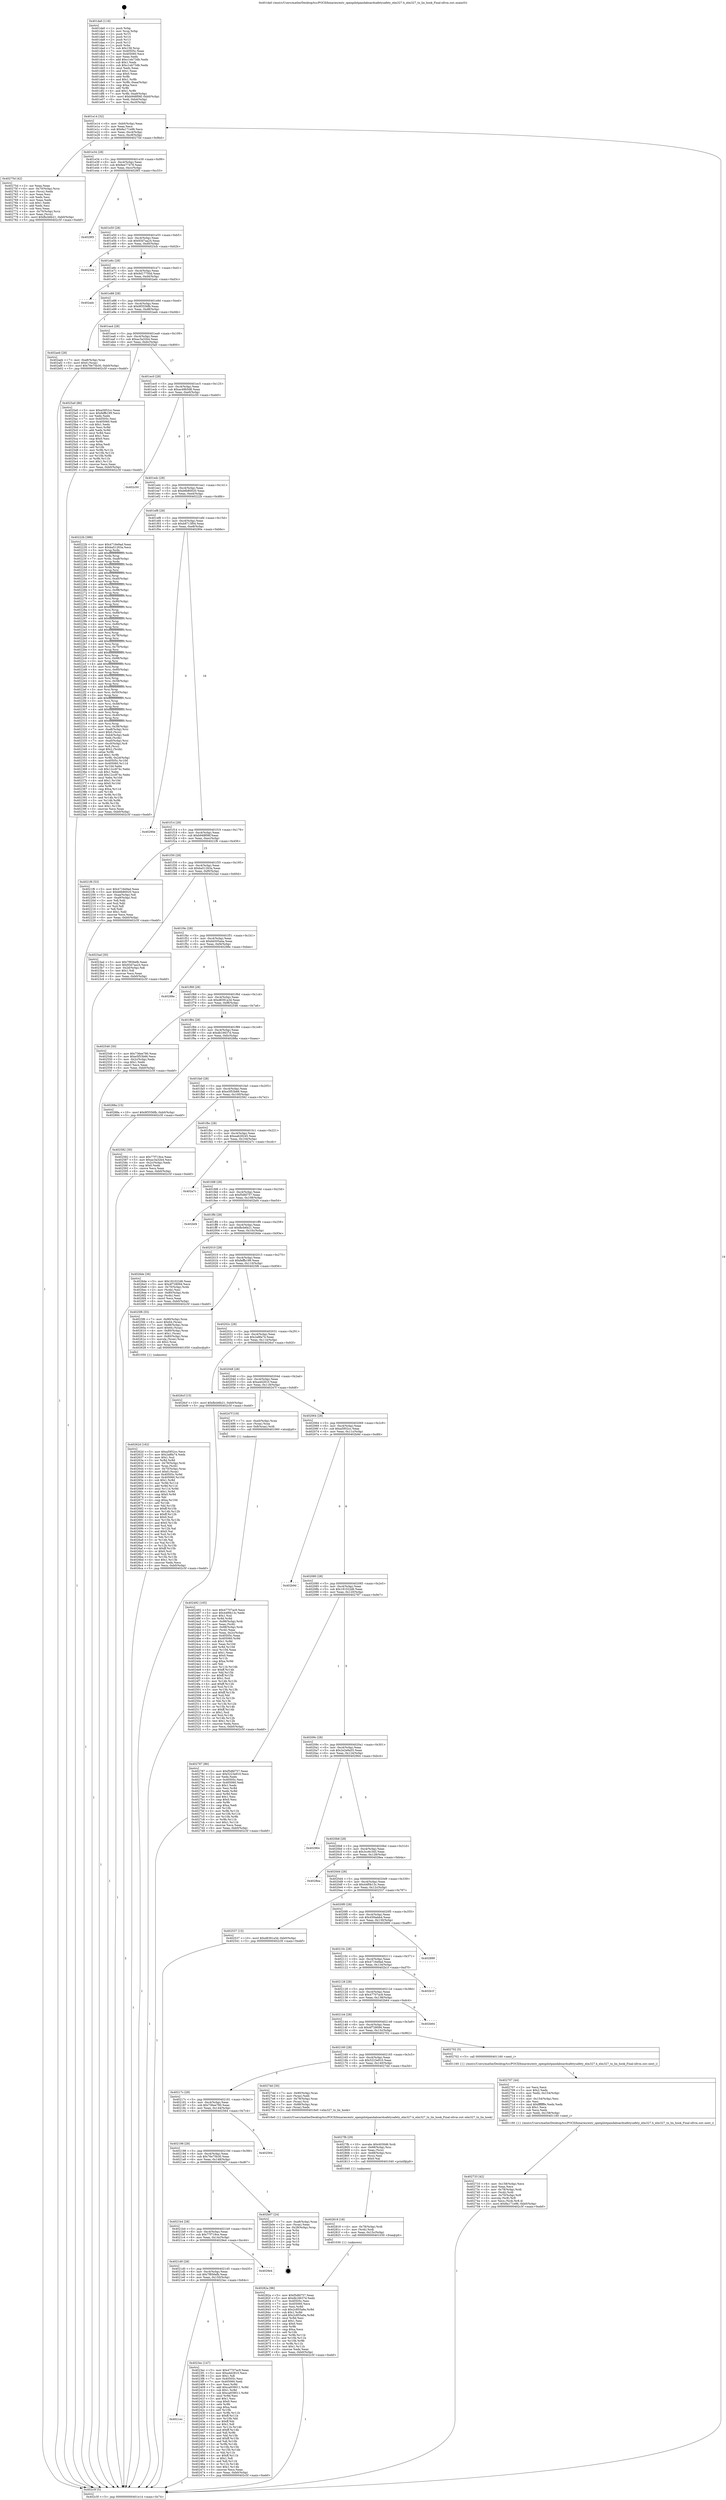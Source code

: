 digraph "0x401da0" {
  label = "0x401da0 (/mnt/c/Users/mathe/Desktop/tcc/POCII/binaries/extr_openpilotpandaboardsafetysafety_elm327.h_elm327_tx_lin_hook_Final-ollvm.out::main(0))"
  labelloc = "t"
  node[shape=record]

  Entry [label="",width=0.3,height=0.3,shape=circle,fillcolor=black,style=filled]
  "0x401e14" [label="{
     0x401e14 [32]\l
     | [instrs]\l
     &nbsp;&nbsp;0x401e14 \<+6\>: mov -0xb0(%rbp),%eax\l
     &nbsp;&nbsp;0x401e1a \<+2\>: mov %eax,%ecx\l
     &nbsp;&nbsp;0x401e1c \<+6\>: sub $0x8a171e96,%ecx\l
     &nbsp;&nbsp;0x401e22 \<+6\>: mov %eax,-0xc4(%rbp)\l
     &nbsp;&nbsp;0x401e28 \<+6\>: mov %ecx,-0xc8(%rbp)\l
     &nbsp;&nbsp;0x401e2e \<+6\>: je 000000000040275d \<main+0x9bd\>\l
  }"]
  "0x40275d" [label="{
     0x40275d [42]\l
     | [instrs]\l
     &nbsp;&nbsp;0x40275d \<+2\>: xor %eax,%eax\l
     &nbsp;&nbsp;0x40275f \<+4\>: mov -0x70(%rbp),%rcx\l
     &nbsp;&nbsp;0x402763 \<+2\>: mov (%rcx),%edx\l
     &nbsp;&nbsp;0x402765 \<+2\>: mov %eax,%esi\l
     &nbsp;&nbsp;0x402767 \<+2\>: sub %edx,%esi\l
     &nbsp;&nbsp;0x402769 \<+2\>: mov %eax,%edx\l
     &nbsp;&nbsp;0x40276b \<+3\>: sub $0x1,%edx\l
     &nbsp;&nbsp;0x40276e \<+2\>: add %edx,%esi\l
     &nbsp;&nbsp;0x402770 \<+2\>: sub %esi,%eax\l
     &nbsp;&nbsp;0x402772 \<+4\>: mov -0x70(%rbp),%rcx\l
     &nbsp;&nbsp;0x402776 \<+2\>: mov %eax,(%rcx)\l
     &nbsp;&nbsp;0x402778 \<+10\>: movl $0xfbcb6b21,-0xb0(%rbp)\l
     &nbsp;&nbsp;0x402782 \<+5\>: jmp 0000000000402c5f \<main+0xebf\>\l
  }"]
  "0x401e34" [label="{
     0x401e34 [28]\l
     | [instrs]\l
     &nbsp;&nbsp;0x401e34 \<+5\>: jmp 0000000000401e39 \<main+0x99\>\l
     &nbsp;&nbsp;0x401e39 \<+6\>: mov -0xc4(%rbp),%eax\l
     &nbsp;&nbsp;0x401e3f \<+5\>: sub $0x8ee77478,%eax\l
     &nbsp;&nbsp;0x401e44 \<+6\>: mov %eax,-0xcc(%rbp)\l
     &nbsp;&nbsp;0x401e4a \<+6\>: je 00000000004029f3 \<main+0xc53\>\l
  }"]
  Exit [label="",width=0.3,height=0.3,shape=circle,fillcolor=black,style=filled,peripheries=2]
  "0x4029f3" [label="{
     0x4029f3\l
  }", style=dashed]
  "0x401e50" [label="{
     0x401e50 [28]\l
     | [instrs]\l
     &nbsp;&nbsp;0x401e50 \<+5\>: jmp 0000000000401e55 \<main+0xb5\>\l
     &nbsp;&nbsp;0x401e55 \<+6\>: mov -0xc4(%rbp),%eax\l
     &nbsp;&nbsp;0x401e5b \<+5\>: sub $0x93d7aa24,%eax\l
     &nbsp;&nbsp;0x401e60 \<+6\>: mov %eax,-0xd0(%rbp)\l
     &nbsp;&nbsp;0x401e66 \<+6\>: je 00000000004023cb \<main+0x62b\>\l
  }"]
  "0x40282a" [label="{
     0x40282a [96]\l
     | [instrs]\l
     &nbsp;&nbsp;0x40282a \<+5\>: mov $0xf5dfd757,%eax\l
     &nbsp;&nbsp;0x40282f \<+5\>: mov $0xdb16637d,%edx\l
     &nbsp;&nbsp;0x402834 \<+7\>: mov 0x40505c,%esi\l
     &nbsp;&nbsp;0x40283b \<+7\>: mov 0x405060,%ecx\l
     &nbsp;&nbsp;0x402842 \<+3\>: mov %esi,%r8d\l
     &nbsp;&nbsp;0x402845 \<+7\>: sub $0x2c855a9a,%r8d\l
     &nbsp;&nbsp;0x40284c \<+4\>: sub $0x1,%r8d\l
     &nbsp;&nbsp;0x402850 \<+7\>: add $0x2c855a9a,%r8d\l
     &nbsp;&nbsp;0x402857 \<+4\>: imul %r8d,%esi\l
     &nbsp;&nbsp;0x40285b \<+3\>: and $0x1,%esi\l
     &nbsp;&nbsp;0x40285e \<+3\>: cmp $0x0,%esi\l
     &nbsp;&nbsp;0x402861 \<+4\>: sete %r9b\l
     &nbsp;&nbsp;0x402865 \<+3\>: cmp $0xa,%ecx\l
     &nbsp;&nbsp;0x402868 \<+4\>: setl %r10b\l
     &nbsp;&nbsp;0x40286c \<+3\>: mov %r9b,%r11b\l
     &nbsp;&nbsp;0x40286f \<+3\>: and %r10b,%r11b\l
     &nbsp;&nbsp;0x402872 \<+3\>: xor %r10b,%r9b\l
     &nbsp;&nbsp;0x402875 \<+3\>: or %r9b,%r11b\l
     &nbsp;&nbsp;0x402878 \<+4\>: test $0x1,%r11b\l
     &nbsp;&nbsp;0x40287c \<+3\>: cmovne %edx,%eax\l
     &nbsp;&nbsp;0x40287f \<+6\>: mov %eax,-0xb0(%rbp)\l
     &nbsp;&nbsp;0x402885 \<+5\>: jmp 0000000000402c5f \<main+0xebf\>\l
  }"]
  "0x4023cb" [label="{
     0x4023cb\l
  }", style=dashed]
  "0x401e6c" [label="{
     0x401e6c [28]\l
     | [instrs]\l
     &nbsp;&nbsp;0x401e6c \<+5\>: jmp 0000000000401e71 \<main+0xd1\>\l
     &nbsp;&nbsp;0x401e71 \<+6\>: mov -0xc4(%rbp),%eax\l
     &nbsp;&nbsp;0x401e77 \<+5\>: sub $0x9d17750d,%eax\l
     &nbsp;&nbsp;0x401e7c \<+6\>: mov %eax,-0xd4(%rbp)\l
     &nbsp;&nbsp;0x401e82 \<+6\>: je 0000000000402adc \<main+0xd3c\>\l
  }"]
  "0x402818" [label="{
     0x402818 [18]\l
     | [instrs]\l
     &nbsp;&nbsp;0x402818 \<+4\>: mov -0x78(%rbp),%rdi\l
     &nbsp;&nbsp;0x40281c \<+3\>: mov (%rdi),%rdi\l
     &nbsp;&nbsp;0x40281f \<+6\>: mov %eax,-0x15c(%rbp)\l
     &nbsp;&nbsp;0x402825 \<+5\>: call 0000000000401030 \<free@plt\>\l
     | [calls]\l
     &nbsp;&nbsp;0x401030 \{1\} (unknown)\l
  }"]
  "0x402adc" [label="{
     0x402adc\l
  }", style=dashed]
  "0x401e88" [label="{
     0x401e88 [28]\l
     | [instrs]\l
     &nbsp;&nbsp;0x401e88 \<+5\>: jmp 0000000000401e8d \<main+0xed\>\l
     &nbsp;&nbsp;0x401e8d \<+6\>: mov -0xc4(%rbp),%eax\l
     &nbsp;&nbsp;0x401e93 \<+5\>: sub $0x9f3556fb,%eax\l
     &nbsp;&nbsp;0x401e98 \<+6\>: mov %eax,-0xd8(%rbp)\l
     &nbsp;&nbsp;0x401e9e \<+6\>: je 0000000000402aeb \<main+0xd4b\>\l
  }"]
  "0x4027fb" [label="{
     0x4027fb [29]\l
     | [instrs]\l
     &nbsp;&nbsp;0x4027fb \<+10\>: movabs $0x4030d6,%rdi\l
     &nbsp;&nbsp;0x402805 \<+4\>: mov -0x68(%rbp),%rsi\l
     &nbsp;&nbsp;0x402809 \<+2\>: mov %eax,(%rsi)\l
     &nbsp;&nbsp;0x40280b \<+4\>: mov -0x68(%rbp),%rsi\l
     &nbsp;&nbsp;0x40280f \<+2\>: mov (%rsi),%esi\l
     &nbsp;&nbsp;0x402811 \<+2\>: mov $0x0,%al\l
     &nbsp;&nbsp;0x402813 \<+5\>: call 0000000000401040 \<printf@plt\>\l
     | [calls]\l
     &nbsp;&nbsp;0x401040 \{1\} (unknown)\l
  }"]
  "0x402aeb" [label="{
     0x402aeb [28]\l
     | [instrs]\l
     &nbsp;&nbsp;0x402aeb \<+7\>: mov -0xa8(%rbp),%rax\l
     &nbsp;&nbsp;0x402af2 \<+6\>: movl $0x0,(%rax)\l
     &nbsp;&nbsp;0x402af8 \<+10\>: movl $0x76e75b30,-0xb0(%rbp)\l
     &nbsp;&nbsp;0x402b02 \<+5\>: jmp 0000000000402c5f \<main+0xebf\>\l
  }"]
  "0x401ea4" [label="{
     0x401ea4 [28]\l
     | [instrs]\l
     &nbsp;&nbsp;0x401ea4 \<+5\>: jmp 0000000000401ea9 \<main+0x109\>\l
     &nbsp;&nbsp;0x401ea9 \<+6\>: mov -0xc4(%rbp),%eax\l
     &nbsp;&nbsp;0x401eaf \<+5\>: sub $0xac3a32b4,%eax\l
     &nbsp;&nbsp;0x401eb4 \<+6\>: mov %eax,-0xdc(%rbp)\l
     &nbsp;&nbsp;0x401eba \<+6\>: je 00000000004025a0 \<main+0x800\>\l
  }"]
  "0x402733" [label="{
     0x402733 [42]\l
     | [instrs]\l
     &nbsp;&nbsp;0x402733 \<+6\>: mov -0x158(%rbp),%ecx\l
     &nbsp;&nbsp;0x402739 \<+3\>: imul %eax,%ecx\l
     &nbsp;&nbsp;0x40273c \<+4\>: mov -0x78(%rbp),%rdi\l
     &nbsp;&nbsp;0x402740 \<+3\>: mov (%rdi),%rdi\l
     &nbsp;&nbsp;0x402743 \<+4\>: mov -0x70(%rbp),%r8\l
     &nbsp;&nbsp;0x402747 \<+3\>: movslq (%r8),%r8\l
     &nbsp;&nbsp;0x40274a \<+4\>: mov %ecx,(%rdi,%r8,4)\l
     &nbsp;&nbsp;0x40274e \<+10\>: movl $0x8a171e96,-0xb0(%rbp)\l
     &nbsp;&nbsp;0x402758 \<+5\>: jmp 0000000000402c5f \<main+0xebf\>\l
  }"]
  "0x4025a0" [label="{
     0x4025a0 [86]\l
     | [instrs]\l
     &nbsp;&nbsp;0x4025a0 \<+5\>: mov $0xa5952cc,%eax\l
     &nbsp;&nbsp;0x4025a5 \<+5\>: mov $0xfeffb199,%ecx\l
     &nbsp;&nbsp;0x4025aa \<+2\>: xor %edx,%edx\l
     &nbsp;&nbsp;0x4025ac \<+7\>: mov 0x40505c,%esi\l
     &nbsp;&nbsp;0x4025b3 \<+7\>: mov 0x405060,%edi\l
     &nbsp;&nbsp;0x4025ba \<+3\>: sub $0x1,%edx\l
     &nbsp;&nbsp;0x4025bd \<+3\>: mov %esi,%r8d\l
     &nbsp;&nbsp;0x4025c0 \<+3\>: add %edx,%r8d\l
     &nbsp;&nbsp;0x4025c3 \<+4\>: imul %r8d,%esi\l
     &nbsp;&nbsp;0x4025c7 \<+3\>: and $0x1,%esi\l
     &nbsp;&nbsp;0x4025ca \<+3\>: cmp $0x0,%esi\l
     &nbsp;&nbsp;0x4025cd \<+4\>: sete %r9b\l
     &nbsp;&nbsp;0x4025d1 \<+3\>: cmp $0xa,%edi\l
     &nbsp;&nbsp;0x4025d4 \<+4\>: setl %r10b\l
     &nbsp;&nbsp;0x4025d8 \<+3\>: mov %r9b,%r11b\l
     &nbsp;&nbsp;0x4025db \<+3\>: and %r10b,%r11b\l
     &nbsp;&nbsp;0x4025de \<+3\>: xor %r10b,%r9b\l
     &nbsp;&nbsp;0x4025e1 \<+3\>: or %r9b,%r11b\l
     &nbsp;&nbsp;0x4025e4 \<+4\>: test $0x1,%r11b\l
     &nbsp;&nbsp;0x4025e8 \<+3\>: cmovne %ecx,%eax\l
     &nbsp;&nbsp;0x4025eb \<+6\>: mov %eax,-0xb0(%rbp)\l
     &nbsp;&nbsp;0x4025f1 \<+5\>: jmp 0000000000402c5f \<main+0xebf\>\l
  }"]
  "0x401ec0" [label="{
     0x401ec0 [28]\l
     | [instrs]\l
     &nbsp;&nbsp;0x401ec0 \<+5\>: jmp 0000000000401ec5 \<main+0x125\>\l
     &nbsp;&nbsp;0x401ec5 \<+6\>: mov -0xc4(%rbp),%eax\l
     &nbsp;&nbsp;0x401ecb \<+5\>: sub $0xac49b5d8,%eax\l
     &nbsp;&nbsp;0x401ed0 \<+6\>: mov %eax,-0xe0(%rbp)\l
     &nbsp;&nbsp;0x401ed6 \<+6\>: je 0000000000402c50 \<main+0xeb0\>\l
  }"]
  "0x402707" [label="{
     0x402707 [44]\l
     | [instrs]\l
     &nbsp;&nbsp;0x402707 \<+2\>: xor %ecx,%ecx\l
     &nbsp;&nbsp;0x402709 \<+5\>: mov $0x2,%edx\l
     &nbsp;&nbsp;0x40270e \<+6\>: mov %edx,-0x154(%rbp)\l
     &nbsp;&nbsp;0x402714 \<+1\>: cltd\l
     &nbsp;&nbsp;0x402715 \<+6\>: mov -0x154(%rbp),%esi\l
     &nbsp;&nbsp;0x40271b \<+2\>: idiv %esi\l
     &nbsp;&nbsp;0x40271d \<+6\>: imul $0xfffffffe,%edx,%edx\l
     &nbsp;&nbsp;0x402723 \<+3\>: sub $0x1,%ecx\l
     &nbsp;&nbsp;0x402726 \<+2\>: sub %ecx,%edx\l
     &nbsp;&nbsp;0x402728 \<+6\>: mov %edx,-0x158(%rbp)\l
     &nbsp;&nbsp;0x40272e \<+5\>: call 0000000000401160 \<next_i\>\l
     | [calls]\l
     &nbsp;&nbsp;0x401160 \{1\} (/mnt/c/Users/mathe/Desktop/tcc/POCII/binaries/extr_openpilotpandaboardsafetysafety_elm327.h_elm327_tx_lin_hook_Final-ollvm.out::next_i)\l
  }"]
  "0x402c50" [label="{
     0x402c50\l
  }", style=dashed]
  "0x401edc" [label="{
     0x401edc [28]\l
     | [instrs]\l
     &nbsp;&nbsp;0x401edc \<+5\>: jmp 0000000000401ee1 \<main+0x141\>\l
     &nbsp;&nbsp;0x401ee1 \<+6\>: mov -0xc4(%rbp),%eax\l
     &nbsp;&nbsp;0x401ee7 \<+5\>: sub $0xb6b80020,%eax\l
     &nbsp;&nbsp;0x401eec \<+6\>: mov %eax,-0xe4(%rbp)\l
     &nbsp;&nbsp;0x401ef2 \<+6\>: je 000000000040222b \<main+0x48b\>\l
  }"]
  "0x40262d" [label="{
     0x40262d [162]\l
     | [instrs]\l
     &nbsp;&nbsp;0x40262d \<+5\>: mov $0xa5952cc,%ecx\l
     &nbsp;&nbsp;0x402632 \<+5\>: mov $0x2a8fa74,%edx\l
     &nbsp;&nbsp;0x402637 \<+3\>: mov $0x1,%sil\l
     &nbsp;&nbsp;0x40263a \<+3\>: xor %r8d,%r8d\l
     &nbsp;&nbsp;0x40263d \<+4\>: mov -0x78(%rbp),%rdi\l
     &nbsp;&nbsp;0x402641 \<+3\>: mov %rax,(%rdi)\l
     &nbsp;&nbsp;0x402644 \<+4\>: mov -0x70(%rbp),%rax\l
     &nbsp;&nbsp;0x402648 \<+6\>: movl $0x0,(%rax)\l
     &nbsp;&nbsp;0x40264e \<+8\>: mov 0x40505c,%r9d\l
     &nbsp;&nbsp;0x402656 \<+8\>: mov 0x405060,%r10d\l
     &nbsp;&nbsp;0x40265e \<+4\>: sub $0x1,%r8d\l
     &nbsp;&nbsp;0x402662 \<+3\>: mov %r9d,%r11d\l
     &nbsp;&nbsp;0x402665 \<+3\>: add %r8d,%r11d\l
     &nbsp;&nbsp;0x402668 \<+4\>: imul %r11d,%r9d\l
     &nbsp;&nbsp;0x40266c \<+4\>: and $0x1,%r9d\l
     &nbsp;&nbsp;0x402670 \<+4\>: cmp $0x0,%r9d\l
     &nbsp;&nbsp;0x402674 \<+3\>: sete %bl\l
     &nbsp;&nbsp;0x402677 \<+4\>: cmp $0xa,%r10d\l
     &nbsp;&nbsp;0x40267b \<+4\>: setl %r14b\l
     &nbsp;&nbsp;0x40267f \<+3\>: mov %bl,%r15b\l
     &nbsp;&nbsp;0x402682 \<+4\>: xor $0xff,%r15b\l
     &nbsp;&nbsp;0x402686 \<+3\>: mov %r14b,%r12b\l
     &nbsp;&nbsp;0x402689 \<+4\>: xor $0xff,%r12b\l
     &nbsp;&nbsp;0x40268d \<+4\>: xor $0x0,%sil\l
     &nbsp;&nbsp;0x402691 \<+3\>: mov %r15b,%r13b\l
     &nbsp;&nbsp;0x402694 \<+4\>: and $0x0,%r13b\l
     &nbsp;&nbsp;0x402698 \<+3\>: and %sil,%bl\l
     &nbsp;&nbsp;0x40269b \<+3\>: mov %r12b,%al\l
     &nbsp;&nbsp;0x40269e \<+2\>: and $0x0,%al\l
     &nbsp;&nbsp;0x4026a0 \<+3\>: and %sil,%r14b\l
     &nbsp;&nbsp;0x4026a3 \<+3\>: or %bl,%r13b\l
     &nbsp;&nbsp;0x4026a6 \<+3\>: or %r14b,%al\l
     &nbsp;&nbsp;0x4026a9 \<+3\>: xor %al,%r13b\l
     &nbsp;&nbsp;0x4026ac \<+3\>: or %r12b,%r15b\l
     &nbsp;&nbsp;0x4026af \<+4\>: xor $0xff,%r15b\l
     &nbsp;&nbsp;0x4026b3 \<+4\>: or $0x0,%sil\l
     &nbsp;&nbsp;0x4026b7 \<+3\>: and %sil,%r15b\l
     &nbsp;&nbsp;0x4026ba \<+3\>: or %r15b,%r13b\l
     &nbsp;&nbsp;0x4026bd \<+4\>: test $0x1,%r13b\l
     &nbsp;&nbsp;0x4026c1 \<+3\>: cmovne %edx,%ecx\l
     &nbsp;&nbsp;0x4026c4 \<+6\>: mov %ecx,-0xb0(%rbp)\l
     &nbsp;&nbsp;0x4026ca \<+5\>: jmp 0000000000402c5f \<main+0xebf\>\l
  }"]
  "0x40222b" [label="{
     0x40222b [386]\l
     | [instrs]\l
     &nbsp;&nbsp;0x40222b \<+5\>: mov $0x4716e9ad,%eax\l
     &nbsp;&nbsp;0x402230 \<+5\>: mov $0xba51263a,%ecx\l
     &nbsp;&nbsp;0x402235 \<+3\>: mov %rsp,%rdx\l
     &nbsp;&nbsp;0x402238 \<+4\>: add $0xfffffffffffffff0,%rdx\l
     &nbsp;&nbsp;0x40223c \<+3\>: mov %rdx,%rsp\l
     &nbsp;&nbsp;0x40223f \<+7\>: mov %rdx,-0xa8(%rbp)\l
     &nbsp;&nbsp;0x402246 \<+3\>: mov %rsp,%rdx\l
     &nbsp;&nbsp;0x402249 \<+4\>: add $0xfffffffffffffff0,%rdx\l
     &nbsp;&nbsp;0x40224d \<+3\>: mov %rdx,%rsp\l
     &nbsp;&nbsp;0x402250 \<+3\>: mov %rsp,%rsi\l
     &nbsp;&nbsp;0x402253 \<+4\>: add $0xfffffffffffffff0,%rsi\l
     &nbsp;&nbsp;0x402257 \<+3\>: mov %rsi,%rsp\l
     &nbsp;&nbsp;0x40225a \<+7\>: mov %rsi,-0xa0(%rbp)\l
     &nbsp;&nbsp;0x402261 \<+3\>: mov %rsp,%rsi\l
     &nbsp;&nbsp;0x402264 \<+4\>: add $0xfffffffffffffff0,%rsi\l
     &nbsp;&nbsp;0x402268 \<+3\>: mov %rsi,%rsp\l
     &nbsp;&nbsp;0x40226b \<+7\>: mov %rsi,-0x98(%rbp)\l
     &nbsp;&nbsp;0x402272 \<+3\>: mov %rsp,%rsi\l
     &nbsp;&nbsp;0x402275 \<+4\>: add $0xfffffffffffffff0,%rsi\l
     &nbsp;&nbsp;0x402279 \<+3\>: mov %rsi,%rsp\l
     &nbsp;&nbsp;0x40227c \<+7\>: mov %rsi,-0x90(%rbp)\l
     &nbsp;&nbsp;0x402283 \<+3\>: mov %rsp,%rsi\l
     &nbsp;&nbsp;0x402286 \<+4\>: add $0xfffffffffffffff0,%rsi\l
     &nbsp;&nbsp;0x40228a \<+3\>: mov %rsi,%rsp\l
     &nbsp;&nbsp;0x40228d \<+7\>: mov %rsi,-0x88(%rbp)\l
     &nbsp;&nbsp;0x402294 \<+3\>: mov %rsp,%rsi\l
     &nbsp;&nbsp;0x402297 \<+4\>: add $0xfffffffffffffff0,%rsi\l
     &nbsp;&nbsp;0x40229b \<+3\>: mov %rsi,%rsp\l
     &nbsp;&nbsp;0x40229e \<+4\>: mov %rsi,-0x80(%rbp)\l
     &nbsp;&nbsp;0x4022a2 \<+3\>: mov %rsp,%rsi\l
     &nbsp;&nbsp;0x4022a5 \<+4\>: add $0xfffffffffffffff0,%rsi\l
     &nbsp;&nbsp;0x4022a9 \<+3\>: mov %rsi,%rsp\l
     &nbsp;&nbsp;0x4022ac \<+4\>: mov %rsi,-0x78(%rbp)\l
     &nbsp;&nbsp;0x4022b0 \<+3\>: mov %rsp,%rsi\l
     &nbsp;&nbsp;0x4022b3 \<+4\>: add $0xfffffffffffffff0,%rsi\l
     &nbsp;&nbsp;0x4022b7 \<+3\>: mov %rsi,%rsp\l
     &nbsp;&nbsp;0x4022ba \<+4\>: mov %rsi,-0x70(%rbp)\l
     &nbsp;&nbsp;0x4022be \<+3\>: mov %rsp,%rsi\l
     &nbsp;&nbsp;0x4022c1 \<+4\>: add $0xfffffffffffffff0,%rsi\l
     &nbsp;&nbsp;0x4022c5 \<+3\>: mov %rsi,%rsp\l
     &nbsp;&nbsp;0x4022c8 \<+4\>: mov %rsi,-0x68(%rbp)\l
     &nbsp;&nbsp;0x4022cc \<+3\>: mov %rsp,%rsi\l
     &nbsp;&nbsp;0x4022cf \<+4\>: add $0xfffffffffffffff0,%rsi\l
     &nbsp;&nbsp;0x4022d3 \<+3\>: mov %rsi,%rsp\l
     &nbsp;&nbsp;0x4022d6 \<+4\>: mov %rsi,-0x60(%rbp)\l
     &nbsp;&nbsp;0x4022da \<+3\>: mov %rsp,%rsi\l
     &nbsp;&nbsp;0x4022dd \<+4\>: add $0xfffffffffffffff0,%rsi\l
     &nbsp;&nbsp;0x4022e1 \<+3\>: mov %rsi,%rsp\l
     &nbsp;&nbsp;0x4022e4 \<+4\>: mov %rsi,-0x58(%rbp)\l
     &nbsp;&nbsp;0x4022e8 \<+3\>: mov %rsp,%rsi\l
     &nbsp;&nbsp;0x4022eb \<+4\>: add $0xfffffffffffffff0,%rsi\l
     &nbsp;&nbsp;0x4022ef \<+3\>: mov %rsi,%rsp\l
     &nbsp;&nbsp;0x4022f2 \<+4\>: mov %rsi,-0x50(%rbp)\l
     &nbsp;&nbsp;0x4022f6 \<+3\>: mov %rsp,%rsi\l
     &nbsp;&nbsp;0x4022f9 \<+4\>: add $0xfffffffffffffff0,%rsi\l
     &nbsp;&nbsp;0x4022fd \<+3\>: mov %rsi,%rsp\l
     &nbsp;&nbsp;0x402300 \<+4\>: mov %rsi,-0x48(%rbp)\l
     &nbsp;&nbsp;0x402304 \<+3\>: mov %rsp,%rsi\l
     &nbsp;&nbsp;0x402307 \<+4\>: add $0xfffffffffffffff0,%rsi\l
     &nbsp;&nbsp;0x40230b \<+3\>: mov %rsi,%rsp\l
     &nbsp;&nbsp;0x40230e \<+4\>: mov %rsi,-0x40(%rbp)\l
     &nbsp;&nbsp;0x402312 \<+3\>: mov %rsp,%rsi\l
     &nbsp;&nbsp;0x402315 \<+4\>: add $0xfffffffffffffff0,%rsi\l
     &nbsp;&nbsp;0x402319 \<+3\>: mov %rsi,%rsp\l
     &nbsp;&nbsp;0x40231c \<+4\>: mov %rsi,-0x38(%rbp)\l
     &nbsp;&nbsp;0x402320 \<+7\>: mov -0xa8(%rbp),%rsi\l
     &nbsp;&nbsp;0x402327 \<+6\>: movl $0x0,(%rsi)\l
     &nbsp;&nbsp;0x40232d \<+6\>: mov -0xb4(%rbp),%edi\l
     &nbsp;&nbsp;0x402333 \<+2\>: mov %edi,(%rdx)\l
     &nbsp;&nbsp;0x402335 \<+7\>: mov -0xa0(%rbp),%rsi\l
     &nbsp;&nbsp;0x40233c \<+7\>: mov -0xc0(%rbp),%r8\l
     &nbsp;&nbsp;0x402343 \<+3\>: mov %r8,(%rsi)\l
     &nbsp;&nbsp;0x402346 \<+3\>: cmpl $0x2,(%rdx)\l
     &nbsp;&nbsp;0x402349 \<+4\>: setne %r9b\l
     &nbsp;&nbsp;0x40234d \<+4\>: and $0x1,%r9b\l
     &nbsp;&nbsp;0x402351 \<+4\>: mov %r9b,-0x2d(%rbp)\l
     &nbsp;&nbsp;0x402355 \<+8\>: mov 0x40505c,%r10d\l
     &nbsp;&nbsp;0x40235d \<+8\>: mov 0x405060,%r11d\l
     &nbsp;&nbsp;0x402365 \<+3\>: mov %r10d,%ebx\l
     &nbsp;&nbsp;0x402368 \<+6\>: sub $0x12cc874c,%ebx\l
     &nbsp;&nbsp;0x40236e \<+3\>: sub $0x1,%ebx\l
     &nbsp;&nbsp;0x402371 \<+6\>: add $0x12cc874c,%ebx\l
     &nbsp;&nbsp;0x402377 \<+4\>: imul %ebx,%r10d\l
     &nbsp;&nbsp;0x40237b \<+4\>: and $0x1,%r10d\l
     &nbsp;&nbsp;0x40237f \<+4\>: cmp $0x0,%r10d\l
     &nbsp;&nbsp;0x402383 \<+4\>: sete %r9b\l
     &nbsp;&nbsp;0x402387 \<+4\>: cmp $0xa,%r11d\l
     &nbsp;&nbsp;0x40238b \<+4\>: setl %r14b\l
     &nbsp;&nbsp;0x40238f \<+3\>: mov %r9b,%r15b\l
     &nbsp;&nbsp;0x402392 \<+3\>: and %r14b,%r15b\l
     &nbsp;&nbsp;0x402395 \<+3\>: xor %r14b,%r9b\l
     &nbsp;&nbsp;0x402398 \<+3\>: or %r9b,%r15b\l
     &nbsp;&nbsp;0x40239b \<+4\>: test $0x1,%r15b\l
     &nbsp;&nbsp;0x40239f \<+3\>: cmovne %ecx,%eax\l
     &nbsp;&nbsp;0x4023a2 \<+6\>: mov %eax,-0xb0(%rbp)\l
     &nbsp;&nbsp;0x4023a8 \<+5\>: jmp 0000000000402c5f \<main+0xebf\>\l
  }"]
  "0x401ef8" [label="{
     0x401ef8 [28]\l
     | [instrs]\l
     &nbsp;&nbsp;0x401ef8 \<+5\>: jmp 0000000000401efd \<main+0x15d\>\l
     &nbsp;&nbsp;0x401efd \<+6\>: mov -0xc4(%rbp),%eax\l
     &nbsp;&nbsp;0x401f03 \<+5\>: sub $0xb8713f04,%eax\l
     &nbsp;&nbsp;0x401f08 \<+6\>: mov %eax,-0xe8(%rbp)\l
     &nbsp;&nbsp;0x401f0e \<+6\>: je 000000000040290e \<main+0xb6e\>\l
  }"]
  "0x402492" [label="{
     0x402492 [165]\l
     | [instrs]\l
     &nbsp;&nbsp;0x402492 \<+5\>: mov $0x47707ac9,%ecx\l
     &nbsp;&nbsp;0x402497 \<+5\>: mov $0x44f0b13c,%edx\l
     &nbsp;&nbsp;0x40249c \<+3\>: mov $0x1,%sil\l
     &nbsp;&nbsp;0x40249f \<+3\>: xor %r8d,%r8d\l
     &nbsp;&nbsp;0x4024a2 \<+7\>: mov -0x98(%rbp),%rdi\l
     &nbsp;&nbsp;0x4024a9 \<+2\>: mov %eax,(%rdi)\l
     &nbsp;&nbsp;0x4024ab \<+7\>: mov -0x98(%rbp),%rdi\l
     &nbsp;&nbsp;0x4024b2 \<+2\>: mov (%rdi),%eax\l
     &nbsp;&nbsp;0x4024b4 \<+3\>: mov %eax,-0x2c(%rbp)\l
     &nbsp;&nbsp;0x4024b7 \<+7\>: mov 0x40505c,%eax\l
     &nbsp;&nbsp;0x4024be \<+8\>: mov 0x405060,%r9d\l
     &nbsp;&nbsp;0x4024c6 \<+4\>: sub $0x1,%r8d\l
     &nbsp;&nbsp;0x4024ca \<+3\>: mov %eax,%r10d\l
     &nbsp;&nbsp;0x4024cd \<+3\>: add %r8d,%r10d\l
     &nbsp;&nbsp;0x4024d0 \<+4\>: imul %r10d,%eax\l
     &nbsp;&nbsp;0x4024d4 \<+3\>: and $0x1,%eax\l
     &nbsp;&nbsp;0x4024d7 \<+3\>: cmp $0x0,%eax\l
     &nbsp;&nbsp;0x4024da \<+4\>: sete %r11b\l
     &nbsp;&nbsp;0x4024de \<+4\>: cmp $0xa,%r9d\l
     &nbsp;&nbsp;0x4024e2 \<+3\>: setl %bl\l
     &nbsp;&nbsp;0x4024e5 \<+3\>: mov %r11b,%r14b\l
     &nbsp;&nbsp;0x4024e8 \<+4\>: xor $0xff,%r14b\l
     &nbsp;&nbsp;0x4024ec \<+3\>: mov %bl,%r15b\l
     &nbsp;&nbsp;0x4024ef \<+4\>: xor $0xff,%r15b\l
     &nbsp;&nbsp;0x4024f3 \<+4\>: xor $0x1,%sil\l
     &nbsp;&nbsp;0x4024f7 \<+3\>: mov %r14b,%r12b\l
     &nbsp;&nbsp;0x4024fa \<+4\>: and $0xff,%r12b\l
     &nbsp;&nbsp;0x4024fe \<+3\>: and %sil,%r11b\l
     &nbsp;&nbsp;0x402501 \<+3\>: mov %r15b,%r13b\l
     &nbsp;&nbsp;0x402504 \<+4\>: and $0xff,%r13b\l
     &nbsp;&nbsp;0x402508 \<+3\>: and %sil,%bl\l
     &nbsp;&nbsp;0x40250b \<+3\>: or %r11b,%r12b\l
     &nbsp;&nbsp;0x40250e \<+3\>: or %bl,%r13b\l
     &nbsp;&nbsp;0x402511 \<+3\>: xor %r13b,%r12b\l
     &nbsp;&nbsp;0x402514 \<+3\>: or %r15b,%r14b\l
     &nbsp;&nbsp;0x402517 \<+4\>: xor $0xff,%r14b\l
     &nbsp;&nbsp;0x40251b \<+4\>: or $0x1,%sil\l
     &nbsp;&nbsp;0x40251f \<+3\>: and %sil,%r14b\l
     &nbsp;&nbsp;0x402522 \<+3\>: or %r14b,%r12b\l
     &nbsp;&nbsp;0x402525 \<+4\>: test $0x1,%r12b\l
     &nbsp;&nbsp;0x402529 \<+3\>: cmovne %edx,%ecx\l
     &nbsp;&nbsp;0x40252c \<+6\>: mov %ecx,-0xb0(%rbp)\l
     &nbsp;&nbsp;0x402532 \<+5\>: jmp 0000000000402c5f \<main+0xebf\>\l
  }"]
  "0x40290e" [label="{
     0x40290e\l
  }", style=dashed]
  "0x401f14" [label="{
     0x401f14 [28]\l
     | [instrs]\l
     &nbsp;&nbsp;0x401f14 \<+5\>: jmp 0000000000401f19 \<main+0x179\>\l
     &nbsp;&nbsp;0x401f19 \<+6\>: mov -0xc4(%rbp),%eax\l
     &nbsp;&nbsp;0x401f1f \<+5\>: sub $0xb948f06f,%eax\l
     &nbsp;&nbsp;0x401f24 \<+6\>: mov %eax,-0xec(%rbp)\l
     &nbsp;&nbsp;0x401f2a \<+6\>: je 00000000004021f6 \<main+0x456\>\l
  }"]
  "0x4021ec" [label="{
     0x4021ec\l
  }", style=dashed]
  "0x4021f6" [label="{
     0x4021f6 [53]\l
     | [instrs]\l
     &nbsp;&nbsp;0x4021f6 \<+5\>: mov $0x4716e9ad,%eax\l
     &nbsp;&nbsp;0x4021fb \<+5\>: mov $0xb6b80020,%ecx\l
     &nbsp;&nbsp;0x402200 \<+6\>: mov -0xaa(%rbp),%dl\l
     &nbsp;&nbsp;0x402206 \<+7\>: mov -0xa9(%rbp),%sil\l
     &nbsp;&nbsp;0x40220d \<+3\>: mov %dl,%dil\l
     &nbsp;&nbsp;0x402210 \<+3\>: and %sil,%dil\l
     &nbsp;&nbsp;0x402213 \<+3\>: xor %sil,%dl\l
     &nbsp;&nbsp;0x402216 \<+3\>: or %dl,%dil\l
     &nbsp;&nbsp;0x402219 \<+4\>: test $0x1,%dil\l
     &nbsp;&nbsp;0x40221d \<+3\>: cmovne %ecx,%eax\l
     &nbsp;&nbsp;0x402220 \<+6\>: mov %eax,-0xb0(%rbp)\l
     &nbsp;&nbsp;0x402226 \<+5\>: jmp 0000000000402c5f \<main+0xebf\>\l
  }"]
  "0x401f30" [label="{
     0x401f30 [28]\l
     | [instrs]\l
     &nbsp;&nbsp;0x401f30 \<+5\>: jmp 0000000000401f35 \<main+0x195\>\l
     &nbsp;&nbsp;0x401f35 \<+6\>: mov -0xc4(%rbp),%eax\l
     &nbsp;&nbsp;0x401f3b \<+5\>: sub $0xba51263a,%eax\l
     &nbsp;&nbsp;0x401f40 \<+6\>: mov %eax,-0xf0(%rbp)\l
     &nbsp;&nbsp;0x401f46 \<+6\>: je 00000000004023ad \<main+0x60d\>\l
  }"]
  "0x402c5f" [label="{
     0x402c5f [5]\l
     | [instrs]\l
     &nbsp;&nbsp;0x402c5f \<+5\>: jmp 0000000000401e14 \<main+0x74\>\l
  }"]
  "0x401da0" [label="{
     0x401da0 [116]\l
     | [instrs]\l
     &nbsp;&nbsp;0x401da0 \<+1\>: push %rbp\l
     &nbsp;&nbsp;0x401da1 \<+3\>: mov %rsp,%rbp\l
     &nbsp;&nbsp;0x401da4 \<+2\>: push %r15\l
     &nbsp;&nbsp;0x401da6 \<+2\>: push %r14\l
     &nbsp;&nbsp;0x401da8 \<+2\>: push %r13\l
     &nbsp;&nbsp;0x401daa \<+2\>: push %r12\l
     &nbsp;&nbsp;0x401dac \<+1\>: push %rbx\l
     &nbsp;&nbsp;0x401dad \<+7\>: sub $0x158,%rsp\l
     &nbsp;&nbsp;0x401db4 \<+7\>: mov 0x40505c,%eax\l
     &nbsp;&nbsp;0x401dbb \<+7\>: mov 0x405060,%ecx\l
     &nbsp;&nbsp;0x401dc2 \<+2\>: mov %eax,%edx\l
     &nbsp;&nbsp;0x401dc4 \<+6\>: add $0xc1eb73db,%edx\l
     &nbsp;&nbsp;0x401dca \<+3\>: sub $0x1,%edx\l
     &nbsp;&nbsp;0x401dcd \<+6\>: sub $0xc1eb73db,%edx\l
     &nbsp;&nbsp;0x401dd3 \<+3\>: imul %edx,%eax\l
     &nbsp;&nbsp;0x401dd6 \<+3\>: and $0x1,%eax\l
     &nbsp;&nbsp;0x401dd9 \<+3\>: cmp $0x0,%eax\l
     &nbsp;&nbsp;0x401ddc \<+4\>: sete %r8b\l
     &nbsp;&nbsp;0x401de0 \<+4\>: and $0x1,%r8b\l
     &nbsp;&nbsp;0x401de4 \<+7\>: mov %r8b,-0xaa(%rbp)\l
     &nbsp;&nbsp;0x401deb \<+3\>: cmp $0xa,%ecx\l
     &nbsp;&nbsp;0x401dee \<+4\>: setl %r8b\l
     &nbsp;&nbsp;0x401df2 \<+4\>: and $0x1,%r8b\l
     &nbsp;&nbsp;0x401df6 \<+7\>: mov %r8b,-0xa9(%rbp)\l
     &nbsp;&nbsp;0x401dfd \<+10\>: movl $0xb948f06f,-0xb0(%rbp)\l
     &nbsp;&nbsp;0x401e07 \<+6\>: mov %edi,-0xb4(%rbp)\l
     &nbsp;&nbsp;0x401e0d \<+7\>: mov %rsi,-0xc0(%rbp)\l
  }"]
  "0x4023ec" [label="{
     0x4023ec [147]\l
     | [instrs]\l
     &nbsp;&nbsp;0x4023ec \<+5\>: mov $0x47707ac9,%eax\l
     &nbsp;&nbsp;0x4023f1 \<+5\>: mov $0xa4d2810,%ecx\l
     &nbsp;&nbsp;0x4023f6 \<+2\>: mov $0x1,%dl\l
     &nbsp;&nbsp;0x4023f8 \<+7\>: mov 0x40505c,%esi\l
     &nbsp;&nbsp;0x4023ff \<+7\>: mov 0x405060,%edi\l
     &nbsp;&nbsp;0x402406 \<+3\>: mov %esi,%r8d\l
     &nbsp;&nbsp;0x402409 \<+7\>: add $0xca939011,%r8d\l
     &nbsp;&nbsp;0x402410 \<+4\>: sub $0x1,%r8d\l
     &nbsp;&nbsp;0x402414 \<+7\>: sub $0xca939011,%r8d\l
     &nbsp;&nbsp;0x40241b \<+4\>: imul %r8d,%esi\l
     &nbsp;&nbsp;0x40241f \<+3\>: and $0x1,%esi\l
     &nbsp;&nbsp;0x402422 \<+3\>: cmp $0x0,%esi\l
     &nbsp;&nbsp;0x402425 \<+4\>: sete %r9b\l
     &nbsp;&nbsp;0x402429 \<+3\>: cmp $0xa,%edi\l
     &nbsp;&nbsp;0x40242c \<+4\>: setl %r10b\l
     &nbsp;&nbsp;0x402430 \<+3\>: mov %r9b,%r11b\l
     &nbsp;&nbsp;0x402433 \<+4\>: xor $0xff,%r11b\l
     &nbsp;&nbsp;0x402437 \<+3\>: mov %r10b,%bl\l
     &nbsp;&nbsp;0x40243a \<+3\>: xor $0xff,%bl\l
     &nbsp;&nbsp;0x40243d \<+3\>: xor $0x1,%dl\l
     &nbsp;&nbsp;0x402440 \<+3\>: mov %r11b,%r14b\l
     &nbsp;&nbsp;0x402443 \<+4\>: and $0xff,%r14b\l
     &nbsp;&nbsp;0x402447 \<+3\>: and %dl,%r9b\l
     &nbsp;&nbsp;0x40244a \<+3\>: mov %bl,%r15b\l
     &nbsp;&nbsp;0x40244d \<+4\>: and $0xff,%r15b\l
     &nbsp;&nbsp;0x402451 \<+3\>: and %dl,%r10b\l
     &nbsp;&nbsp;0x402454 \<+3\>: or %r9b,%r14b\l
     &nbsp;&nbsp;0x402457 \<+3\>: or %r10b,%r15b\l
     &nbsp;&nbsp;0x40245a \<+3\>: xor %r15b,%r14b\l
     &nbsp;&nbsp;0x40245d \<+3\>: or %bl,%r11b\l
     &nbsp;&nbsp;0x402460 \<+4\>: xor $0xff,%r11b\l
     &nbsp;&nbsp;0x402464 \<+3\>: or $0x1,%dl\l
     &nbsp;&nbsp;0x402467 \<+3\>: and %dl,%r11b\l
     &nbsp;&nbsp;0x40246a \<+3\>: or %r11b,%r14b\l
     &nbsp;&nbsp;0x40246d \<+4\>: test $0x1,%r14b\l
     &nbsp;&nbsp;0x402471 \<+3\>: cmovne %ecx,%eax\l
     &nbsp;&nbsp;0x402474 \<+6\>: mov %eax,-0xb0(%rbp)\l
     &nbsp;&nbsp;0x40247a \<+5\>: jmp 0000000000402c5f \<main+0xebf\>\l
  }"]
  "0x4021d0" [label="{
     0x4021d0 [28]\l
     | [instrs]\l
     &nbsp;&nbsp;0x4021d0 \<+5\>: jmp 00000000004021d5 \<main+0x435\>\l
     &nbsp;&nbsp;0x4021d5 \<+6\>: mov -0xc4(%rbp),%eax\l
     &nbsp;&nbsp;0x4021db \<+5\>: sub $0x7f856efb,%eax\l
     &nbsp;&nbsp;0x4021e0 \<+6\>: mov %eax,-0x150(%rbp)\l
     &nbsp;&nbsp;0x4021e6 \<+6\>: je 00000000004023ec \<main+0x64c\>\l
  }"]
  "0x4023ad" [label="{
     0x4023ad [30]\l
     | [instrs]\l
     &nbsp;&nbsp;0x4023ad \<+5\>: mov $0x7f856efb,%eax\l
     &nbsp;&nbsp;0x4023b2 \<+5\>: mov $0x93d7aa24,%ecx\l
     &nbsp;&nbsp;0x4023b7 \<+3\>: mov -0x2d(%rbp),%dl\l
     &nbsp;&nbsp;0x4023ba \<+3\>: test $0x1,%dl\l
     &nbsp;&nbsp;0x4023bd \<+3\>: cmovne %ecx,%eax\l
     &nbsp;&nbsp;0x4023c0 \<+6\>: mov %eax,-0xb0(%rbp)\l
     &nbsp;&nbsp;0x4023c6 \<+5\>: jmp 0000000000402c5f \<main+0xebf\>\l
  }"]
  "0x401f4c" [label="{
     0x401f4c [28]\l
     | [instrs]\l
     &nbsp;&nbsp;0x401f4c \<+5\>: jmp 0000000000401f51 \<main+0x1b1\>\l
     &nbsp;&nbsp;0x401f51 \<+6\>: mov -0xc4(%rbp),%eax\l
     &nbsp;&nbsp;0x401f57 \<+5\>: sub $0xbb505a4a,%eax\l
     &nbsp;&nbsp;0x401f5c \<+6\>: mov %eax,-0xf4(%rbp)\l
     &nbsp;&nbsp;0x401f62 \<+6\>: je 000000000040298e \<main+0xbee\>\l
  }"]
  "0x4029e4" [label="{
     0x4029e4\l
  }", style=dashed]
  "0x40298e" [label="{
     0x40298e\l
  }", style=dashed]
  "0x401f68" [label="{
     0x401f68 [28]\l
     | [instrs]\l
     &nbsp;&nbsp;0x401f68 \<+5\>: jmp 0000000000401f6d \<main+0x1cd\>\l
     &nbsp;&nbsp;0x401f6d \<+6\>: mov -0xc4(%rbp),%eax\l
     &nbsp;&nbsp;0x401f73 \<+5\>: sub $0xd8391a3d,%eax\l
     &nbsp;&nbsp;0x401f78 \<+6\>: mov %eax,-0xf8(%rbp)\l
     &nbsp;&nbsp;0x401f7e \<+6\>: je 0000000000402546 \<main+0x7a6\>\l
  }"]
  "0x4021b4" [label="{
     0x4021b4 [28]\l
     | [instrs]\l
     &nbsp;&nbsp;0x4021b4 \<+5\>: jmp 00000000004021b9 \<main+0x419\>\l
     &nbsp;&nbsp;0x4021b9 \<+6\>: mov -0xc4(%rbp),%eax\l
     &nbsp;&nbsp;0x4021bf \<+5\>: sub $0x77f719ce,%eax\l
     &nbsp;&nbsp;0x4021c4 \<+6\>: mov %eax,-0x14c(%rbp)\l
     &nbsp;&nbsp;0x4021ca \<+6\>: je 00000000004029e4 \<main+0xc44\>\l
  }"]
  "0x402546" [label="{
     0x402546 [30]\l
     | [instrs]\l
     &nbsp;&nbsp;0x402546 \<+5\>: mov $0x736ee780,%eax\l
     &nbsp;&nbsp;0x40254b \<+5\>: mov $0xe5f53b66,%ecx\l
     &nbsp;&nbsp;0x402550 \<+3\>: mov -0x2c(%rbp),%edx\l
     &nbsp;&nbsp;0x402553 \<+3\>: cmp $0x1,%edx\l
     &nbsp;&nbsp;0x402556 \<+3\>: cmovl %ecx,%eax\l
     &nbsp;&nbsp;0x402559 \<+6\>: mov %eax,-0xb0(%rbp)\l
     &nbsp;&nbsp;0x40255f \<+5\>: jmp 0000000000402c5f \<main+0xebf\>\l
  }"]
  "0x401f84" [label="{
     0x401f84 [28]\l
     | [instrs]\l
     &nbsp;&nbsp;0x401f84 \<+5\>: jmp 0000000000401f89 \<main+0x1e9\>\l
     &nbsp;&nbsp;0x401f89 \<+6\>: mov -0xc4(%rbp),%eax\l
     &nbsp;&nbsp;0x401f8f \<+5\>: sub $0xdb16637d,%eax\l
     &nbsp;&nbsp;0x401f94 \<+6\>: mov %eax,-0xfc(%rbp)\l
     &nbsp;&nbsp;0x401f9a \<+6\>: je 000000000040288a \<main+0xaea\>\l
  }"]
  "0x402b07" [label="{
     0x402b07 [24]\l
     | [instrs]\l
     &nbsp;&nbsp;0x402b07 \<+7\>: mov -0xa8(%rbp),%rax\l
     &nbsp;&nbsp;0x402b0e \<+2\>: mov (%rax),%eax\l
     &nbsp;&nbsp;0x402b10 \<+4\>: lea -0x28(%rbp),%rsp\l
     &nbsp;&nbsp;0x402b14 \<+1\>: pop %rbx\l
     &nbsp;&nbsp;0x402b15 \<+2\>: pop %r12\l
     &nbsp;&nbsp;0x402b17 \<+2\>: pop %r13\l
     &nbsp;&nbsp;0x402b19 \<+2\>: pop %r14\l
     &nbsp;&nbsp;0x402b1b \<+2\>: pop %r15\l
     &nbsp;&nbsp;0x402b1d \<+1\>: pop %rbp\l
     &nbsp;&nbsp;0x402b1e \<+1\>: ret\l
  }"]
  "0x40288a" [label="{
     0x40288a [15]\l
     | [instrs]\l
     &nbsp;&nbsp;0x40288a \<+10\>: movl $0x9f3556fb,-0xb0(%rbp)\l
     &nbsp;&nbsp;0x402894 \<+5\>: jmp 0000000000402c5f \<main+0xebf\>\l
  }"]
  "0x401fa0" [label="{
     0x401fa0 [28]\l
     | [instrs]\l
     &nbsp;&nbsp;0x401fa0 \<+5\>: jmp 0000000000401fa5 \<main+0x205\>\l
     &nbsp;&nbsp;0x401fa5 \<+6\>: mov -0xc4(%rbp),%eax\l
     &nbsp;&nbsp;0x401fab \<+5\>: sub $0xe5f53b66,%eax\l
     &nbsp;&nbsp;0x401fb0 \<+6\>: mov %eax,-0x100(%rbp)\l
     &nbsp;&nbsp;0x401fb6 \<+6\>: je 0000000000402582 \<main+0x7e2\>\l
  }"]
  "0x402198" [label="{
     0x402198 [28]\l
     | [instrs]\l
     &nbsp;&nbsp;0x402198 \<+5\>: jmp 000000000040219d \<main+0x3fd\>\l
     &nbsp;&nbsp;0x40219d \<+6\>: mov -0xc4(%rbp),%eax\l
     &nbsp;&nbsp;0x4021a3 \<+5\>: sub $0x76e75b30,%eax\l
     &nbsp;&nbsp;0x4021a8 \<+6\>: mov %eax,-0x148(%rbp)\l
     &nbsp;&nbsp;0x4021ae \<+6\>: je 0000000000402b07 \<main+0xd67\>\l
  }"]
  "0x402582" [label="{
     0x402582 [30]\l
     | [instrs]\l
     &nbsp;&nbsp;0x402582 \<+5\>: mov $0x77f719ce,%eax\l
     &nbsp;&nbsp;0x402587 \<+5\>: mov $0xac3a32b4,%ecx\l
     &nbsp;&nbsp;0x40258c \<+3\>: mov -0x2c(%rbp),%edx\l
     &nbsp;&nbsp;0x40258f \<+3\>: cmp $0x0,%edx\l
     &nbsp;&nbsp;0x402592 \<+3\>: cmove %ecx,%eax\l
     &nbsp;&nbsp;0x402595 \<+6\>: mov %eax,-0xb0(%rbp)\l
     &nbsp;&nbsp;0x40259b \<+5\>: jmp 0000000000402c5f \<main+0xebf\>\l
  }"]
  "0x401fbc" [label="{
     0x401fbc [28]\l
     | [instrs]\l
     &nbsp;&nbsp;0x401fbc \<+5\>: jmp 0000000000401fc1 \<main+0x221\>\l
     &nbsp;&nbsp;0x401fc1 \<+6\>: mov -0xc4(%rbp),%eax\l
     &nbsp;&nbsp;0x401fc7 \<+5\>: sub $0xea629245,%eax\l
     &nbsp;&nbsp;0x401fcc \<+6\>: mov %eax,-0x104(%rbp)\l
     &nbsp;&nbsp;0x401fd2 \<+6\>: je 0000000000402a7c \<main+0xcdc\>\l
  }"]
  "0x402564" [label="{
     0x402564\l
  }", style=dashed]
  "0x402a7c" [label="{
     0x402a7c\l
  }", style=dashed]
  "0x401fd8" [label="{
     0x401fd8 [28]\l
     | [instrs]\l
     &nbsp;&nbsp;0x401fd8 \<+5\>: jmp 0000000000401fdd \<main+0x23d\>\l
     &nbsp;&nbsp;0x401fdd \<+6\>: mov -0xc4(%rbp),%eax\l
     &nbsp;&nbsp;0x401fe3 \<+5\>: sub $0xf5dfd757,%eax\l
     &nbsp;&nbsp;0x401fe8 \<+6\>: mov %eax,-0x108(%rbp)\l
     &nbsp;&nbsp;0x401fee \<+6\>: je 0000000000402bf4 \<main+0xe54\>\l
  }"]
  "0x40217c" [label="{
     0x40217c [28]\l
     | [instrs]\l
     &nbsp;&nbsp;0x40217c \<+5\>: jmp 0000000000402181 \<main+0x3e1\>\l
     &nbsp;&nbsp;0x402181 \<+6\>: mov -0xc4(%rbp),%eax\l
     &nbsp;&nbsp;0x402187 \<+5\>: sub $0x736ee780,%eax\l
     &nbsp;&nbsp;0x40218c \<+6\>: mov %eax,-0x144(%rbp)\l
     &nbsp;&nbsp;0x402192 \<+6\>: je 0000000000402564 \<main+0x7c4\>\l
  }"]
  "0x402bf4" [label="{
     0x402bf4\l
  }", style=dashed]
  "0x401ff4" [label="{
     0x401ff4 [28]\l
     | [instrs]\l
     &nbsp;&nbsp;0x401ff4 \<+5\>: jmp 0000000000401ff9 \<main+0x259\>\l
     &nbsp;&nbsp;0x401ff9 \<+6\>: mov -0xc4(%rbp),%eax\l
     &nbsp;&nbsp;0x401fff \<+5\>: sub $0xfbcb6b21,%eax\l
     &nbsp;&nbsp;0x402004 \<+6\>: mov %eax,-0x10c(%rbp)\l
     &nbsp;&nbsp;0x40200a \<+6\>: je 00000000004026de \<main+0x93e\>\l
  }"]
  "0x4027dd" [label="{
     0x4027dd [30]\l
     | [instrs]\l
     &nbsp;&nbsp;0x4027dd \<+7\>: mov -0x90(%rbp),%rax\l
     &nbsp;&nbsp;0x4027e4 \<+2\>: mov (%rax),%edi\l
     &nbsp;&nbsp;0x4027e6 \<+4\>: mov -0x78(%rbp),%rax\l
     &nbsp;&nbsp;0x4027ea \<+3\>: mov (%rax),%rsi\l
     &nbsp;&nbsp;0x4027ed \<+7\>: mov -0x88(%rbp),%rax\l
     &nbsp;&nbsp;0x4027f4 \<+2\>: mov (%rax),%edx\l
     &nbsp;&nbsp;0x4027f6 \<+5\>: call 00000000004016e0 \<elm327_tx_lin_hook\>\l
     | [calls]\l
     &nbsp;&nbsp;0x4016e0 \{1\} (/mnt/c/Users/mathe/Desktop/tcc/POCII/binaries/extr_openpilotpandaboardsafetysafety_elm327.h_elm327_tx_lin_hook_Final-ollvm.out::elm327_tx_lin_hook)\l
  }"]
  "0x4026de" [label="{
     0x4026de [36]\l
     | [instrs]\l
     &nbsp;&nbsp;0x4026de \<+5\>: mov $0x181022d6,%eax\l
     &nbsp;&nbsp;0x4026e3 \<+5\>: mov $0x4f728094,%ecx\l
     &nbsp;&nbsp;0x4026e8 \<+4\>: mov -0x70(%rbp),%rdx\l
     &nbsp;&nbsp;0x4026ec \<+2\>: mov (%rdx),%esi\l
     &nbsp;&nbsp;0x4026ee \<+4\>: mov -0x80(%rbp),%rdx\l
     &nbsp;&nbsp;0x4026f2 \<+2\>: cmp (%rdx),%esi\l
     &nbsp;&nbsp;0x4026f4 \<+3\>: cmovl %ecx,%eax\l
     &nbsp;&nbsp;0x4026f7 \<+6\>: mov %eax,-0xb0(%rbp)\l
     &nbsp;&nbsp;0x4026fd \<+5\>: jmp 0000000000402c5f \<main+0xebf\>\l
  }"]
  "0x402010" [label="{
     0x402010 [28]\l
     | [instrs]\l
     &nbsp;&nbsp;0x402010 \<+5\>: jmp 0000000000402015 \<main+0x275\>\l
     &nbsp;&nbsp;0x402015 \<+6\>: mov -0xc4(%rbp),%eax\l
     &nbsp;&nbsp;0x40201b \<+5\>: sub $0xfeffb199,%eax\l
     &nbsp;&nbsp;0x402020 \<+6\>: mov %eax,-0x110(%rbp)\l
     &nbsp;&nbsp;0x402026 \<+6\>: je 00000000004025f6 \<main+0x856\>\l
  }"]
  "0x402160" [label="{
     0x402160 [28]\l
     | [instrs]\l
     &nbsp;&nbsp;0x402160 \<+5\>: jmp 0000000000402165 \<main+0x3c5\>\l
     &nbsp;&nbsp;0x402165 \<+6\>: mov -0xc4(%rbp),%eax\l
     &nbsp;&nbsp;0x40216b \<+5\>: sub $0x5223e910,%eax\l
     &nbsp;&nbsp;0x402170 \<+6\>: mov %eax,-0x140(%rbp)\l
     &nbsp;&nbsp;0x402176 \<+6\>: je 00000000004027dd \<main+0xa3d\>\l
  }"]
  "0x4025f6" [label="{
     0x4025f6 [55]\l
     | [instrs]\l
     &nbsp;&nbsp;0x4025f6 \<+7\>: mov -0x90(%rbp),%rax\l
     &nbsp;&nbsp;0x4025fd \<+6\>: movl $0x64,(%rax)\l
     &nbsp;&nbsp;0x402603 \<+7\>: mov -0x88(%rbp),%rax\l
     &nbsp;&nbsp;0x40260a \<+6\>: movl $0x64,(%rax)\l
     &nbsp;&nbsp;0x402610 \<+4\>: mov -0x80(%rbp),%rax\l
     &nbsp;&nbsp;0x402614 \<+6\>: movl $0x1,(%rax)\l
     &nbsp;&nbsp;0x40261a \<+4\>: mov -0x80(%rbp),%rax\l
     &nbsp;&nbsp;0x40261e \<+3\>: movslq (%rax),%rax\l
     &nbsp;&nbsp;0x402621 \<+4\>: shl $0x2,%rax\l
     &nbsp;&nbsp;0x402625 \<+3\>: mov %rax,%rdi\l
     &nbsp;&nbsp;0x402628 \<+5\>: call 0000000000401050 \<malloc@plt\>\l
     | [calls]\l
     &nbsp;&nbsp;0x401050 \{1\} (unknown)\l
  }"]
  "0x40202c" [label="{
     0x40202c [28]\l
     | [instrs]\l
     &nbsp;&nbsp;0x40202c \<+5\>: jmp 0000000000402031 \<main+0x291\>\l
     &nbsp;&nbsp;0x402031 \<+6\>: mov -0xc4(%rbp),%eax\l
     &nbsp;&nbsp;0x402037 \<+5\>: sub $0x2a8fa74,%eax\l
     &nbsp;&nbsp;0x40203c \<+6\>: mov %eax,-0x114(%rbp)\l
     &nbsp;&nbsp;0x402042 \<+6\>: je 00000000004026cf \<main+0x92f\>\l
  }"]
  "0x402702" [label="{
     0x402702 [5]\l
     | [instrs]\l
     &nbsp;&nbsp;0x402702 \<+5\>: call 0000000000401160 \<next_i\>\l
     | [calls]\l
     &nbsp;&nbsp;0x401160 \{1\} (/mnt/c/Users/mathe/Desktop/tcc/POCII/binaries/extr_openpilotpandaboardsafetysafety_elm327.h_elm327_tx_lin_hook_Final-ollvm.out::next_i)\l
  }"]
  "0x4026cf" [label="{
     0x4026cf [15]\l
     | [instrs]\l
     &nbsp;&nbsp;0x4026cf \<+10\>: movl $0xfbcb6b21,-0xb0(%rbp)\l
     &nbsp;&nbsp;0x4026d9 \<+5\>: jmp 0000000000402c5f \<main+0xebf\>\l
  }"]
  "0x402048" [label="{
     0x402048 [28]\l
     | [instrs]\l
     &nbsp;&nbsp;0x402048 \<+5\>: jmp 000000000040204d \<main+0x2ad\>\l
     &nbsp;&nbsp;0x40204d \<+6\>: mov -0xc4(%rbp),%eax\l
     &nbsp;&nbsp;0x402053 \<+5\>: sub $0xa4d2810,%eax\l
     &nbsp;&nbsp;0x402058 \<+6\>: mov %eax,-0x118(%rbp)\l
     &nbsp;&nbsp;0x40205e \<+6\>: je 000000000040247f \<main+0x6df\>\l
  }"]
  "0x402144" [label="{
     0x402144 [28]\l
     | [instrs]\l
     &nbsp;&nbsp;0x402144 \<+5\>: jmp 0000000000402149 \<main+0x3a9\>\l
     &nbsp;&nbsp;0x402149 \<+6\>: mov -0xc4(%rbp),%eax\l
     &nbsp;&nbsp;0x40214f \<+5\>: sub $0x4f728094,%eax\l
     &nbsp;&nbsp;0x402154 \<+6\>: mov %eax,-0x13c(%rbp)\l
     &nbsp;&nbsp;0x40215a \<+6\>: je 0000000000402702 \<main+0x962\>\l
  }"]
  "0x40247f" [label="{
     0x40247f [19]\l
     | [instrs]\l
     &nbsp;&nbsp;0x40247f \<+7\>: mov -0xa0(%rbp),%rax\l
     &nbsp;&nbsp;0x402486 \<+3\>: mov (%rax),%rax\l
     &nbsp;&nbsp;0x402489 \<+4\>: mov 0x8(%rax),%rdi\l
     &nbsp;&nbsp;0x40248d \<+5\>: call 0000000000401060 \<atoi@plt\>\l
     | [calls]\l
     &nbsp;&nbsp;0x401060 \{1\} (unknown)\l
  }"]
  "0x402064" [label="{
     0x402064 [28]\l
     | [instrs]\l
     &nbsp;&nbsp;0x402064 \<+5\>: jmp 0000000000402069 \<main+0x2c9\>\l
     &nbsp;&nbsp;0x402069 \<+6\>: mov -0xc4(%rbp),%eax\l
     &nbsp;&nbsp;0x40206f \<+5\>: sub $0xa5952cc,%eax\l
     &nbsp;&nbsp;0x402074 \<+6\>: mov %eax,-0x11c(%rbp)\l
     &nbsp;&nbsp;0x40207a \<+6\>: je 0000000000402b9d \<main+0xdfd\>\l
  }"]
  "0x402b64" [label="{
     0x402b64\l
  }", style=dashed]
  "0x402b9d" [label="{
     0x402b9d\l
  }", style=dashed]
  "0x402080" [label="{
     0x402080 [28]\l
     | [instrs]\l
     &nbsp;&nbsp;0x402080 \<+5\>: jmp 0000000000402085 \<main+0x2e5\>\l
     &nbsp;&nbsp;0x402085 \<+6\>: mov -0xc4(%rbp),%eax\l
     &nbsp;&nbsp;0x40208b \<+5\>: sub $0x181022d6,%eax\l
     &nbsp;&nbsp;0x402090 \<+6\>: mov %eax,-0x120(%rbp)\l
     &nbsp;&nbsp;0x402096 \<+6\>: je 0000000000402787 \<main+0x9e7\>\l
  }"]
  "0x402128" [label="{
     0x402128 [28]\l
     | [instrs]\l
     &nbsp;&nbsp;0x402128 \<+5\>: jmp 000000000040212d \<main+0x38d\>\l
     &nbsp;&nbsp;0x40212d \<+6\>: mov -0xc4(%rbp),%eax\l
     &nbsp;&nbsp;0x402133 \<+5\>: sub $0x47707ac9,%eax\l
     &nbsp;&nbsp;0x402138 \<+6\>: mov %eax,-0x138(%rbp)\l
     &nbsp;&nbsp;0x40213e \<+6\>: je 0000000000402b64 \<main+0xdc4\>\l
  }"]
  "0x402787" [label="{
     0x402787 [86]\l
     | [instrs]\l
     &nbsp;&nbsp;0x402787 \<+5\>: mov $0xf5dfd757,%eax\l
     &nbsp;&nbsp;0x40278c \<+5\>: mov $0x5223e910,%ecx\l
     &nbsp;&nbsp;0x402791 \<+2\>: xor %edx,%edx\l
     &nbsp;&nbsp;0x402793 \<+7\>: mov 0x40505c,%esi\l
     &nbsp;&nbsp;0x40279a \<+7\>: mov 0x405060,%edi\l
     &nbsp;&nbsp;0x4027a1 \<+3\>: sub $0x1,%edx\l
     &nbsp;&nbsp;0x4027a4 \<+3\>: mov %esi,%r8d\l
     &nbsp;&nbsp;0x4027a7 \<+3\>: add %edx,%r8d\l
     &nbsp;&nbsp;0x4027aa \<+4\>: imul %r8d,%esi\l
     &nbsp;&nbsp;0x4027ae \<+3\>: and $0x1,%esi\l
     &nbsp;&nbsp;0x4027b1 \<+3\>: cmp $0x0,%esi\l
     &nbsp;&nbsp;0x4027b4 \<+4\>: sete %r9b\l
     &nbsp;&nbsp;0x4027b8 \<+3\>: cmp $0xa,%edi\l
     &nbsp;&nbsp;0x4027bb \<+4\>: setl %r10b\l
     &nbsp;&nbsp;0x4027bf \<+3\>: mov %r9b,%r11b\l
     &nbsp;&nbsp;0x4027c2 \<+3\>: and %r10b,%r11b\l
     &nbsp;&nbsp;0x4027c5 \<+3\>: xor %r10b,%r9b\l
     &nbsp;&nbsp;0x4027c8 \<+3\>: or %r9b,%r11b\l
     &nbsp;&nbsp;0x4027cb \<+4\>: test $0x1,%r11b\l
     &nbsp;&nbsp;0x4027cf \<+3\>: cmovne %ecx,%eax\l
     &nbsp;&nbsp;0x4027d2 \<+6\>: mov %eax,-0xb0(%rbp)\l
     &nbsp;&nbsp;0x4027d8 \<+5\>: jmp 0000000000402c5f \<main+0xebf\>\l
  }"]
  "0x40209c" [label="{
     0x40209c [28]\l
     | [instrs]\l
     &nbsp;&nbsp;0x40209c \<+5\>: jmp 00000000004020a1 \<main+0x301\>\l
     &nbsp;&nbsp;0x4020a1 \<+6\>: mov -0xc4(%rbp),%eax\l
     &nbsp;&nbsp;0x4020a7 \<+5\>: sub $0x2e2e9a55,%eax\l
     &nbsp;&nbsp;0x4020ac \<+6\>: mov %eax,-0x124(%rbp)\l
     &nbsp;&nbsp;0x4020b2 \<+6\>: je 0000000000402964 \<main+0xbc4\>\l
  }"]
  "0x402b1f" [label="{
     0x402b1f\l
  }", style=dashed]
  "0x402964" [label="{
     0x402964\l
  }", style=dashed]
  "0x4020b8" [label="{
     0x4020b8 [28]\l
     | [instrs]\l
     &nbsp;&nbsp;0x4020b8 \<+5\>: jmp 00000000004020bd \<main+0x31d\>\l
     &nbsp;&nbsp;0x4020bd \<+6\>: mov -0xc4(%rbp),%eax\l
     &nbsp;&nbsp;0x4020c3 \<+5\>: sub $0x3cc6c345,%eax\l
     &nbsp;&nbsp;0x4020c8 \<+6\>: mov %eax,-0x128(%rbp)\l
     &nbsp;&nbsp;0x4020ce \<+6\>: je 00000000004028ea \<main+0xb4a\>\l
  }"]
  "0x40210c" [label="{
     0x40210c [28]\l
     | [instrs]\l
     &nbsp;&nbsp;0x40210c \<+5\>: jmp 0000000000402111 \<main+0x371\>\l
     &nbsp;&nbsp;0x402111 \<+6\>: mov -0xc4(%rbp),%eax\l
     &nbsp;&nbsp;0x402117 \<+5\>: sub $0x4716e9ad,%eax\l
     &nbsp;&nbsp;0x40211c \<+6\>: mov %eax,-0x134(%rbp)\l
     &nbsp;&nbsp;0x402122 \<+6\>: je 0000000000402b1f \<main+0xd7f\>\l
  }"]
  "0x4028ea" [label="{
     0x4028ea\l
  }", style=dashed]
  "0x4020d4" [label="{
     0x4020d4 [28]\l
     | [instrs]\l
     &nbsp;&nbsp;0x4020d4 \<+5\>: jmp 00000000004020d9 \<main+0x339\>\l
     &nbsp;&nbsp;0x4020d9 \<+6\>: mov -0xc4(%rbp),%eax\l
     &nbsp;&nbsp;0x4020df \<+5\>: sub $0x44f0b13c,%eax\l
     &nbsp;&nbsp;0x4020e4 \<+6\>: mov %eax,-0x12c(%rbp)\l
     &nbsp;&nbsp;0x4020ea \<+6\>: je 0000000000402537 \<main+0x797\>\l
  }"]
  "0x402899" [label="{
     0x402899\l
  }", style=dashed]
  "0x402537" [label="{
     0x402537 [15]\l
     | [instrs]\l
     &nbsp;&nbsp;0x402537 \<+10\>: movl $0xd8391a3d,-0xb0(%rbp)\l
     &nbsp;&nbsp;0x402541 \<+5\>: jmp 0000000000402c5f \<main+0xebf\>\l
  }"]
  "0x4020f0" [label="{
     0x4020f0 [28]\l
     | [instrs]\l
     &nbsp;&nbsp;0x4020f0 \<+5\>: jmp 00000000004020f5 \<main+0x355\>\l
     &nbsp;&nbsp;0x4020f5 \<+6\>: mov -0xc4(%rbp),%eax\l
     &nbsp;&nbsp;0x4020fb \<+5\>: sub $0x45f4abb4,%eax\l
     &nbsp;&nbsp;0x402100 \<+6\>: mov %eax,-0x130(%rbp)\l
     &nbsp;&nbsp;0x402106 \<+6\>: je 0000000000402899 \<main+0xaf9\>\l
  }"]
  Entry -> "0x401da0" [label=" 1"]
  "0x401e14" -> "0x40275d" [label=" 1"]
  "0x401e14" -> "0x401e34" [label=" 19"]
  "0x402b07" -> Exit [label=" 1"]
  "0x401e34" -> "0x4029f3" [label=" 0"]
  "0x401e34" -> "0x401e50" [label=" 19"]
  "0x402aeb" -> "0x402c5f" [label=" 1"]
  "0x401e50" -> "0x4023cb" [label=" 0"]
  "0x401e50" -> "0x401e6c" [label=" 19"]
  "0x40288a" -> "0x402c5f" [label=" 1"]
  "0x401e6c" -> "0x402adc" [label=" 0"]
  "0x401e6c" -> "0x401e88" [label=" 19"]
  "0x40282a" -> "0x402c5f" [label=" 1"]
  "0x401e88" -> "0x402aeb" [label=" 1"]
  "0x401e88" -> "0x401ea4" [label=" 18"]
  "0x402818" -> "0x40282a" [label=" 1"]
  "0x401ea4" -> "0x4025a0" [label=" 1"]
  "0x401ea4" -> "0x401ec0" [label=" 17"]
  "0x4027fb" -> "0x402818" [label=" 1"]
  "0x401ec0" -> "0x402c50" [label=" 0"]
  "0x401ec0" -> "0x401edc" [label=" 17"]
  "0x4027dd" -> "0x4027fb" [label=" 1"]
  "0x401edc" -> "0x40222b" [label=" 1"]
  "0x401edc" -> "0x401ef8" [label=" 16"]
  "0x402787" -> "0x402c5f" [label=" 1"]
  "0x401ef8" -> "0x40290e" [label=" 0"]
  "0x401ef8" -> "0x401f14" [label=" 16"]
  "0x40275d" -> "0x402c5f" [label=" 1"]
  "0x401f14" -> "0x4021f6" [label=" 1"]
  "0x401f14" -> "0x401f30" [label=" 15"]
  "0x4021f6" -> "0x402c5f" [label=" 1"]
  "0x401da0" -> "0x401e14" [label=" 1"]
  "0x402c5f" -> "0x401e14" [label=" 19"]
  "0x402733" -> "0x402c5f" [label=" 1"]
  "0x40222b" -> "0x402c5f" [label=" 1"]
  "0x402707" -> "0x402733" [label=" 1"]
  "0x401f30" -> "0x4023ad" [label=" 1"]
  "0x401f30" -> "0x401f4c" [label=" 14"]
  "0x4023ad" -> "0x402c5f" [label=" 1"]
  "0x4026de" -> "0x402c5f" [label=" 2"]
  "0x401f4c" -> "0x40298e" [label=" 0"]
  "0x401f4c" -> "0x401f68" [label=" 14"]
  "0x4026cf" -> "0x402c5f" [label=" 1"]
  "0x401f68" -> "0x402546" [label=" 1"]
  "0x401f68" -> "0x401f84" [label=" 13"]
  "0x4025f6" -> "0x40262d" [label=" 1"]
  "0x401f84" -> "0x40288a" [label=" 1"]
  "0x401f84" -> "0x401fa0" [label=" 12"]
  "0x4025a0" -> "0x402c5f" [label=" 1"]
  "0x401fa0" -> "0x402582" [label=" 1"]
  "0x401fa0" -> "0x401fbc" [label=" 11"]
  "0x402546" -> "0x402c5f" [label=" 1"]
  "0x401fbc" -> "0x402a7c" [label=" 0"]
  "0x401fbc" -> "0x401fd8" [label=" 11"]
  "0x402537" -> "0x402c5f" [label=" 1"]
  "0x401fd8" -> "0x402bf4" [label=" 0"]
  "0x401fd8" -> "0x401ff4" [label=" 11"]
  "0x40247f" -> "0x402492" [label=" 1"]
  "0x401ff4" -> "0x4026de" [label=" 2"]
  "0x401ff4" -> "0x402010" [label=" 9"]
  "0x4023ec" -> "0x402c5f" [label=" 1"]
  "0x402010" -> "0x4025f6" [label=" 1"]
  "0x402010" -> "0x40202c" [label=" 8"]
  "0x4021d0" -> "0x4023ec" [label=" 1"]
  "0x40202c" -> "0x4026cf" [label=" 1"]
  "0x40202c" -> "0x402048" [label=" 7"]
  "0x402702" -> "0x402707" [label=" 1"]
  "0x402048" -> "0x40247f" [label=" 1"]
  "0x402048" -> "0x402064" [label=" 6"]
  "0x4021b4" -> "0x4029e4" [label=" 0"]
  "0x402064" -> "0x402b9d" [label=" 0"]
  "0x402064" -> "0x402080" [label=" 6"]
  "0x40262d" -> "0x402c5f" [label=" 1"]
  "0x402080" -> "0x402787" [label=" 1"]
  "0x402080" -> "0x40209c" [label=" 5"]
  "0x402198" -> "0x402b07" [label=" 1"]
  "0x40209c" -> "0x402964" [label=" 0"]
  "0x40209c" -> "0x4020b8" [label=" 5"]
  "0x402582" -> "0x402c5f" [label=" 1"]
  "0x4020b8" -> "0x4028ea" [label=" 0"]
  "0x4020b8" -> "0x4020d4" [label=" 5"]
  "0x40217c" -> "0x402564" [label=" 0"]
  "0x4020d4" -> "0x402537" [label=" 1"]
  "0x4020d4" -> "0x4020f0" [label=" 4"]
  "0x402492" -> "0x402c5f" [label=" 1"]
  "0x4020f0" -> "0x402899" [label=" 0"]
  "0x4020f0" -> "0x40210c" [label=" 4"]
  "0x40217c" -> "0x402198" [label=" 2"]
  "0x40210c" -> "0x402b1f" [label=" 0"]
  "0x40210c" -> "0x402128" [label=" 4"]
  "0x402198" -> "0x4021b4" [label=" 1"]
  "0x402128" -> "0x402b64" [label=" 0"]
  "0x402128" -> "0x402144" [label=" 4"]
  "0x4021b4" -> "0x4021d0" [label=" 1"]
  "0x402144" -> "0x402702" [label=" 1"]
  "0x402144" -> "0x402160" [label=" 3"]
  "0x4021d0" -> "0x4021ec" [label=" 0"]
  "0x402160" -> "0x4027dd" [label=" 1"]
  "0x402160" -> "0x40217c" [label=" 2"]
}
